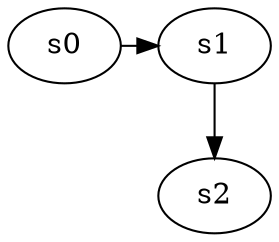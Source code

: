 digraph game_0059_chain_3 {
    s0 [name="s0", player=0];
    s1 [name="s1", player=1, target=1];
    s2 [name="s2", player=0];

    s0 -> s1 [constraint="time % 3 == 1"];
    s1 -> s2;
}
